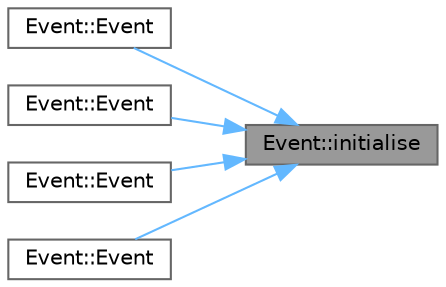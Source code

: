 digraph "Event::initialise"
{
 // LATEX_PDF_SIZE
  bgcolor="transparent";
  edge [fontname=Helvetica,fontsize=10,labelfontname=Helvetica,labelfontsize=10];
  node [fontname=Helvetica,fontsize=10,shape=box,height=0.2,width=0.4];
  rankdir="RL";
  Node1 [id="Node000001",label="Event::initialise",height=0.2,width=0.4,color="gray40", fillcolor="grey60", style="filled", fontcolor="black",tooltip=" "];
  Node1 -> Node2 [id="edge1_Node000001_Node000002",dir="back",color="steelblue1",style="solid",tooltip=" "];
  Node2 [id="Node000002",label="Event::Event",height=0.2,width=0.4,color="grey40", fillcolor="white", style="filled",URL="$class_event.html#a5a40dd4708297f7031e29b39e039ae10",tooltip=" "];
  Node1 -> Node3 [id="edge2_Node000001_Node000003",dir="back",color="steelblue1",style="solid",tooltip=" "];
  Node3 [id="Node000003",label="Event::Event",height=0.2,width=0.4,color="grey40", fillcolor="white", style="filled",URL="$class_event.html#a0e69972fc87ba81fe7ea2b35b53048fa",tooltip=" "];
  Node1 -> Node4 [id="edge3_Node000001_Node000004",dir="back",color="steelblue1",style="solid",tooltip=" "];
  Node4 [id="Node000004",label="Event::Event",height=0.2,width=0.4,color="grey40", fillcolor="white", style="filled",URL="$class_event.html#a0d67aa7db7d129a551208beb934afe7f",tooltip=" "];
  Node1 -> Node5 [id="edge4_Node000001_Node000005",dir="back",color="steelblue1",style="solid",tooltip=" "];
  Node5 [id="Node000005",label="Event::Event",height=0.2,width=0.4,color="grey40", fillcolor="white", style="filled",URL="$class_event.html#a376e6cbc6141724211954d27a8bd2f9b",tooltip=" "];
}

